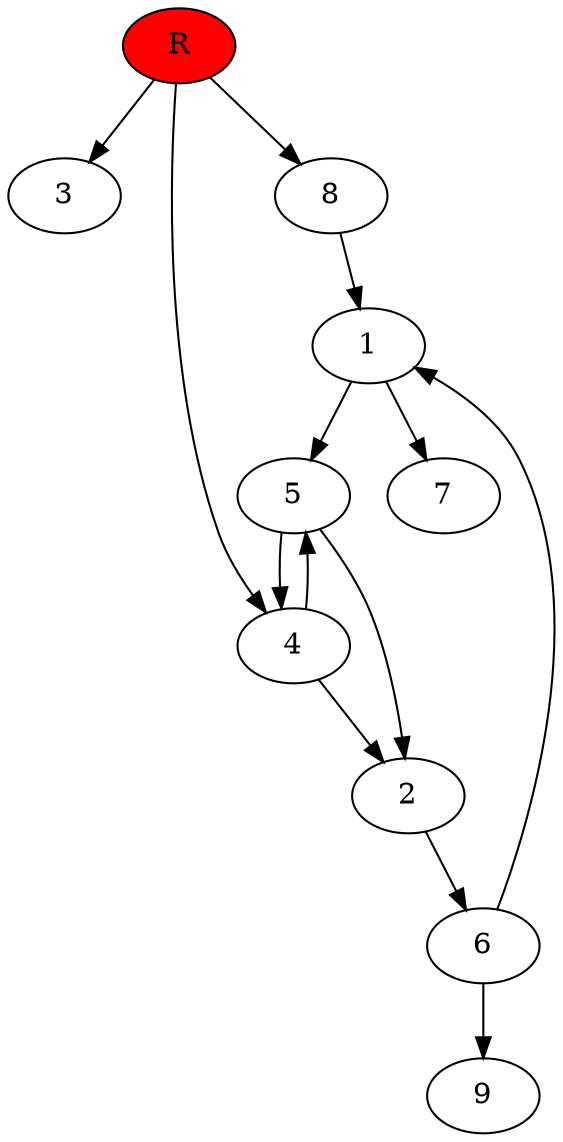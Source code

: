 digraph prb10283 {
	1
	2
	3
	4
	5
	6
	7
	8
	R [fillcolor="#ff0000" style=filled]
	1 -> 5
	1 -> 7
	2 -> 6
	4 -> 2
	4 -> 5
	5 -> 2
	5 -> 4
	6 -> 1
	6 -> 9
	8 -> 1
	R -> 3
	R -> 4
	R -> 8
}
